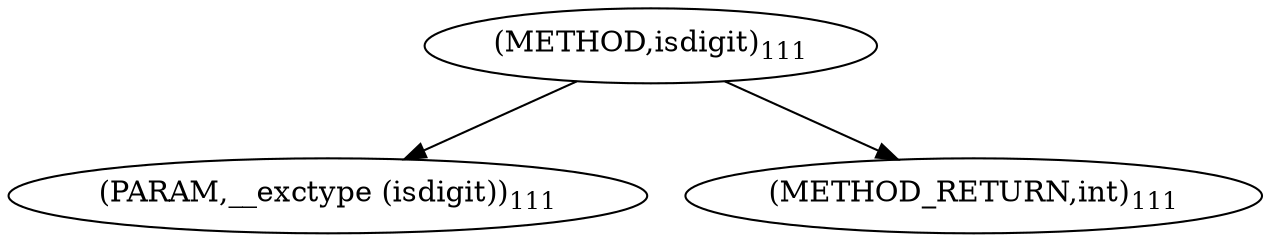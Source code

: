 digraph "isdigit" {  
"2943" [label = <(METHOD,isdigit)<SUB>111</SUB>> ]
"2944" [label = <(PARAM,__exctype (isdigit))<SUB>111</SUB>> ]
"2945" [label = <(METHOD_RETURN,int)<SUB>111</SUB>> ]
  "2943" -> "2944" 
  "2943" -> "2945" 
}

